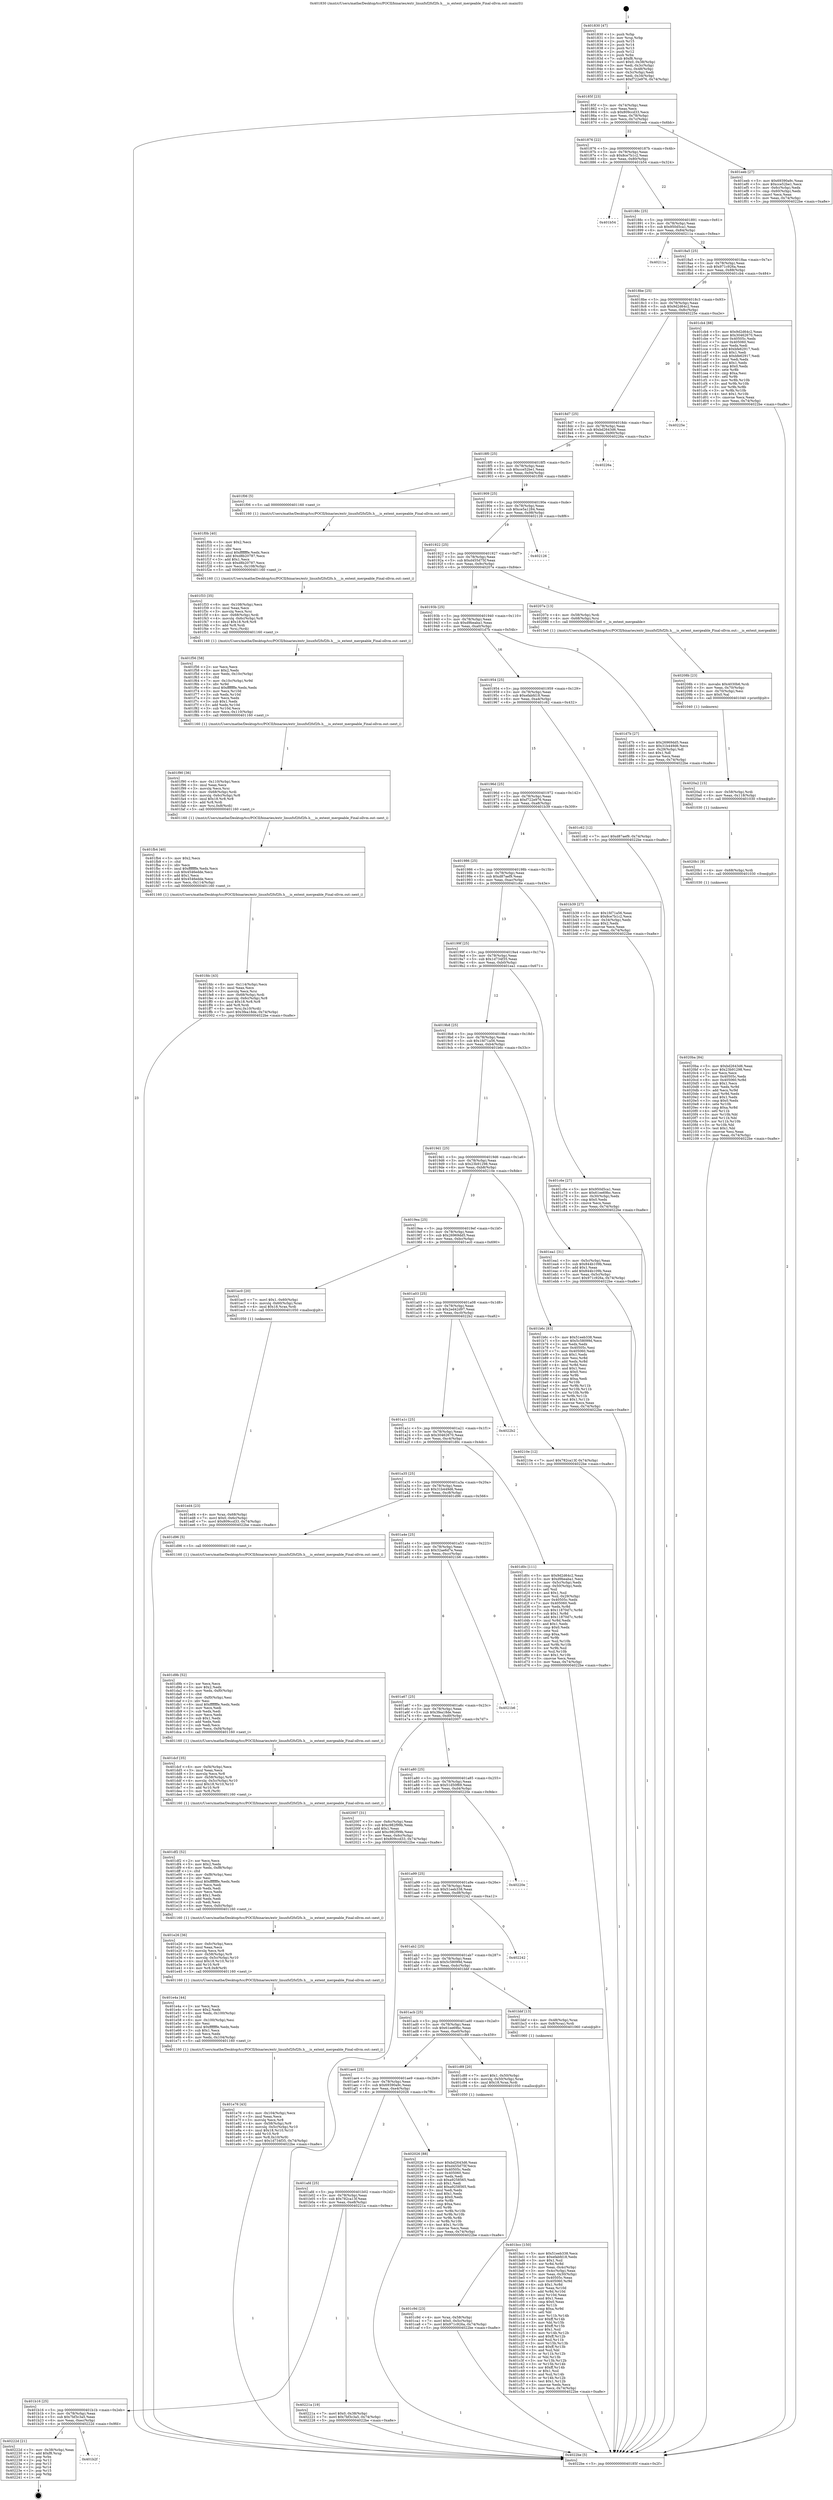 digraph "0x401830" {
  label = "0x401830 (/mnt/c/Users/mathe/Desktop/tcc/POCII/binaries/extr_linuxfsf2fsf2fs.h___is_extent_mergeable_Final-ollvm.out::main(0))"
  labelloc = "t"
  node[shape=record]

  Entry [label="",width=0.3,height=0.3,shape=circle,fillcolor=black,style=filled]
  "0x40185f" [label="{
     0x40185f [23]\l
     | [instrs]\l
     &nbsp;&nbsp;0x40185f \<+3\>: mov -0x74(%rbp),%eax\l
     &nbsp;&nbsp;0x401862 \<+2\>: mov %eax,%ecx\l
     &nbsp;&nbsp;0x401864 \<+6\>: sub $0x809ccd33,%ecx\l
     &nbsp;&nbsp;0x40186a \<+3\>: mov %eax,-0x78(%rbp)\l
     &nbsp;&nbsp;0x40186d \<+3\>: mov %ecx,-0x7c(%rbp)\l
     &nbsp;&nbsp;0x401870 \<+6\>: je 0000000000401eeb \<main+0x6bb\>\l
  }"]
  "0x401eeb" [label="{
     0x401eeb [27]\l
     | [instrs]\l
     &nbsp;&nbsp;0x401eeb \<+5\>: mov $0x69390a9c,%eax\l
     &nbsp;&nbsp;0x401ef0 \<+5\>: mov $0xcce52be1,%ecx\l
     &nbsp;&nbsp;0x401ef5 \<+3\>: mov -0x6c(%rbp),%edx\l
     &nbsp;&nbsp;0x401ef8 \<+3\>: cmp -0x60(%rbp),%edx\l
     &nbsp;&nbsp;0x401efb \<+3\>: cmovl %ecx,%eax\l
     &nbsp;&nbsp;0x401efe \<+3\>: mov %eax,-0x74(%rbp)\l
     &nbsp;&nbsp;0x401f01 \<+5\>: jmp 00000000004022be \<main+0xa8e\>\l
  }"]
  "0x401876" [label="{
     0x401876 [22]\l
     | [instrs]\l
     &nbsp;&nbsp;0x401876 \<+5\>: jmp 000000000040187b \<main+0x4b\>\l
     &nbsp;&nbsp;0x40187b \<+3\>: mov -0x78(%rbp),%eax\l
     &nbsp;&nbsp;0x40187e \<+5\>: sub $0x8ce7b1c2,%eax\l
     &nbsp;&nbsp;0x401883 \<+3\>: mov %eax,-0x80(%rbp)\l
     &nbsp;&nbsp;0x401886 \<+6\>: je 0000000000401b54 \<main+0x324\>\l
  }"]
  Exit [label="",width=0.3,height=0.3,shape=circle,fillcolor=black,style=filled,peripheries=2]
  "0x401b54" [label="{
     0x401b54\l
  }", style=dashed]
  "0x40188c" [label="{
     0x40188c [25]\l
     | [instrs]\l
     &nbsp;&nbsp;0x40188c \<+5\>: jmp 0000000000401891 \<main+0x61\>\l
     &nbsp;&nbsp;0x401891 \<+3\>: mov -0x78(%rbp),%eax\l
     &nbsp;&nbsp;0x401894 \<+5\>: sub $0x950d5ca1,%eax\l
     &nbsp;&nbsp;0x401899 \<+6\>: mov %eax,-0x84(%rbp)\l
     &nbsp;&nbsp;0x40189f \<+6\>: je 000000000040211a \<main+0x8ea\>\l
  }"]
  "0x401b2f" [label="{
     0x401b2f\l
  }", style=dashed]
  "0x40211a" [label="{
     0x40211a\l
  }", style=dashed]
  "0x4018a5" [label="{
     0x4018a5 [25]\l
     | [instrs]\l
     &nbsp;&nbsp;0x4018a5 \<+5\>: jmp 00000000004018aa \<main+0x7a\>\l
     &nbsp;&nbsp;0x4018aa \<+3\>: mov -0x78(%rbp),%eax\l
     &nbsp;&nbsp;0x4018ad \<+5\>: sub $0x971c926a,%eax\l
     &nbsp;&nbsp;0x4018b2 \<+6\>: mov %eax,-0x88(%rbp)\l
     &nbsp;&nbsp;0x4018b8 \<+6\>: je 0000000000401cb4 \<main+0x484\>\l
  }"]
  "0x40222d" [label="{
     0x40222d [21]\l
     | [instrs]\l
     &nbsp;&nbsp;0x40222d \<+3\>: mov -0x38(%rbp),%eax\l
     &nbsp;&nbsp;0x402230 \<+7\>: add $0xf8,%rsp\l
     &nbsp;&nbsp;0x402237 \<+1\>: pop %rbx\l
     &nbsp;&nbsp;0x402238 \<+2\>: pop %r12\l
     &nbsp;&nbsp;0x40223a \<+2\>: pop %r13\l
     &nbsp;&nbsp;0x40223c \<+2\>: pop %r14\l
     &nbsp;&nbsp;0x40223e \<+2\>: pop %r15\l
     &nbsp;&nbsp;0x402240 \<+1\>: pop %rbp\l
     &nbsp;&nbsp;0x402241 \<+1\>: ret\l
  }"]
  "0x401cb4" [label="{
     0x401cb4 [88]\l
     | [instrs]\l
     &nbsp;&nbsp;0x401cb4 \<+5\>: mov $0x9d2d64c2,%eax\l
     &nbsp;&nbsp;0x401cb9 \<+5\>: mov $0x30462670,%ecx\l
     &nbsp;&nbsp;0x401cbe \<+7\>: mov 0x40505c,%edx\l
     &nbsp;&nbsp;0x401cc5 \<+7\>: mov 0x405060,%esi\l
     &nbsp;&nbsp;0x401ccc \<+2\>: mov %edx,%edi\l
     &nbsp;&nbsp;0x401cce \<+6\>: add $0xbfe62917,%edi\l
     &nbsp;&nbsp;0x401cd4 \<+3\>: sub $0x1,%edi\l
     &nbsp;&nbsp;0x401cd7 \<+6\>: sub $0xbfe62917,%edi\l
     &nbsp;&nbsp;0x401cdd \<+3\>: imul %edi,%edx\l
     &nbsp;&nbsp;0x401ce0 \<+3\>: and $0x1,%edx\l
     &nbsp;&nbsp;0x401ce3 \<+3\>: cmp $0x0,%edx\l
     &nbsp;&nbsp;0x401ce6 \<+4\>: sete %r8b\l
     &nbsp;&nbsp;0x401cea \<+3\>: cmp $0xa,%esi\l
     &nbsp;&nbsp;0x401ced \<+4\>: setl %r9b\l
     &nbsp;&nbsp;0x401cf1 \<+3\>: mov %r8b,%r10b\l
     &nbsp;&nbsp;0x401cf4 \<+3\>: and %r9b,%r10b\l
     &nbsp;&nbsp;0x401cf7 \<+3\>: xor %r9b,%r8b\l
     &nbsp;&nbsp;0x401cfa \<+3\>: or %r8b,%r10b\l
     &nbsp;&nbsp;0x401cfd \<+4\>: test $0x1,%r10b\l
     &nbsp;&nbsp;0x401d01 \<+3\>: cmovne %ecx,%eax\l
     &nbsp;&nbsp;0x401d04 \<+3\>: mov %eax,-0x74(%rbp)\l
     &nbsp;&nbsp;0x401d07 \<+5\>: jmp 00000000004022be \<main+0xa8e\>\l
  }"]
  "0x4018be" [label="{
     0x4018be [25]\l
     | [instrs]\l
     &nbsp;&nbsp;0x4018be \<+5\>: jmp 00000000004018c3 \<main+0x93\>\l
     &nbsp;&nbsp;0x4018c3 \<+3\>: mov -0x78(%rbp),%eax\l
     &nbsp;&nbsp;0x4018c6 \<+5\>: sub $0x9d2d64c2,%eax\l
     &nbsp;&nbsp;0x4018cb \<+6\>: mov %eax,-0x8c(%rbp)\l
     &nbsp;&nbsp;0x4018d1 \<+6\>: je 000000000040225e \<main+0xa2e\>\l
  }"]
  "0x401b16" [label="{
     0x401b16 [25]\l
     | [instrs]\l
     &nbsp;&nbsp;0x401b16 \<+5\>: jmp 0000000000401b1b \<main+0x2eb\>\l
     &nbsp;&nbsp;0x401b1b \<+3\>: mov -0x78(%rbp),%eax\l
     &nbsp;&nbsp;0x401b1e \<+5\>: sub $0x7bf3c3a5,%eax\l
     &nbsp;&nbsp;0x401b23 \<+6\>: mov %eax,-0xec(%rbp)\l
     &nbsp;&nbsp;0x401b29 \<+6\>: je 000000000040222d \<main+0x9fd\>\l
  }"]
  "0x40225e" [label="{
     0x40225e\l
  }", style=dashed]
  "0x4018d7" [label="{
     0x4018d7 [25]\l
     | [instrs]\l
     &nbsp;&nbsp;0x4018d7 \<+5\>: jmp 00000000004018dc \<main+0xac\>\l
     &nbsp;&nbsp;0x4018dc \<+3\>: mov -0x78(%rbp),%eax\l
     &nbsp;&nbsp;0x4018df \<+5\>: sub $0xbd2643d6,%eax\l
     &nbsp;&nbsp;0x4018e4 \<+6\>: mov %eax,-0x90(%rbp)\l
     &nbsp;&nbsp;0x4018ea \<+6\>: je 000000000040226a \<main+0xa3a\>\l
  }"]
  "0x40221a" [label="{
     0x40221a [19]\l
     | [instrs]\l
     &nbsp;&nbsp;0x40221a \<+7\>: movl $0x0,-0x38(%rbp)\l
     &nbsp;&nbsp;0x402221 \<+7\>: movl $0x7bf3c3a5,-0x74(%rbp)\l
     &nbsp;&nbsp;0x402228 \<+5\>: jmp 00000000004022be \<main+0xa8e\>\l
  }"]
  "0x40226a" [label="{
     0x40226a\l
  }", style=dashed]
  "0x4018f0" [label="{
     0x4018f0 [25]\l
     | [instrs]\l
     &nbsp;&nbsp;0x4018f0 \<+5\>: jmp 00000000004018f5 \<main+0xc5\>\l
     &nbsp;&nbsp;0x4018f5 \<+3\>: mov -0x78(%rbp),%eax\l
     &nbsp;&nbsp;0x4018f8 \<+5\>: sub $0xcce52be1,%eax\l
     &nbsp;&nbsp;0x4018fd \<+6\>: mov %eax,-0x94(%rbp)\l
     &nbsp;&nbsp;0x401903 \<+6\>: je 0000000000401f06 \<main+0x6d6\>\l
  }"]
  "0x4020ba" [label="{
     0x4020ba [84]\l
     | [instrs]\l
     &nbsp;&nbsp;0x4020ba \<+5\>: mov $0xbd2643d6,%eax\l
     &nbsp;&nbsp;0x4020bf \<+5\>: mov $0x23b91298,%esi\l
     &nbsp;&nbsp;0x4020c4 \<+2\>: xor %ecx,%ecx\l
     &nbsp;&nbsp;0x4020c6 \<+7\>: mov 0x40505c,%edx\l
     &nbsp;&nbsp;0x4020cd \<+8\>: mov 0x405060,%r8d\l
     &nbsp;&nbsp;0x4020d5 \<+3\>: sub $0x1,%ecx\l
     &nbsp;&nbsp;0x4020d8 \<+3\>: mov %edx,%r9d\l
     &nbsp;&nbsp;0x4020db \<+3\>: add %ecx,%r9d\l
     &nbsp;&nbsp;0x4020de \<+4\>: imul %r9d,%edx\l
     &nbsp;&nbsp;0x4020e2 \<+3\>: and $0x1,%edx\l
     &nbsp;&nbsp;0x4020e5 \<+3\>: cmp $0x0,%edx\l
     &nbsp;&nbsp;0x4020e8 \<+4\>: sete %r10b\l
     &nbsp;&nbsp;0x4020ec \<+4\>: cmp $0xa,%r8d\l
     &nbsp;&nbsp;0x4020f0 \<+4\>: setl %r11b\l
     &nbsp;&nbsp;0x4020f4 \<+3\>: mov %r10b,%bl\l
     &nbsp;&nbsp;0x4020f7 \<+3\>: and %r11b,%bl\l
     &nbsp;&nbsp;0x4020fa \<+3\>: xor %r11b,%r10b\l
     &nbsp;&nbsp;0x4020fd \<+3\>: or %r10b,%bl\l
     &nbsp;&nbsp;0x402100 \<+3\>: test $0x1,%bl\l
     &nbsp;&nbsp;0x402103 \<+3\>: cmovne %esi,%eax\l
     &nbsp;&nbsp;0x402106 \<+3\>: mov %eax,-0x74(%rbp)\l
     &nbsp;&nbsp;0x402109 \<+5\>: jmp 00000000004022be \<main+0xa8e\>\l
  }"]
  "0x401f06" [label="{
     0x401f06 [5]\l
     | [instrs]\l
     &nbsp;&nbsp;0x401f06 \<+5\>: call 0000000000401160 \<next_i\>\l
     | [calls]\l
     &nbsp;&nbsp;0x401160 \{1\} (/mnt/c/Users/mathe/Desktop/tcc/POCII/binaries/extr_linuxfsf2fsf2fs.h___is_extent_mergeable_Final-ollvm.out::next_i)\l
  }"]
  "0x401909" [label="{
     0x401909 [25]\l
     | [instrs]\l
     &nbsp;&nbsp;0x401909 \<+5\>: jmp 000000000040190e \<main+0xde\>\l
     &nbsp;&nbsp;0x40190e \<+3\>: mov -0x78(%rbp),%eax\l
     &nbsp;&nbsp;0x401911 \<+5\>: sub $0xce5a1284,%eax\l
     &nbsp;&nbsp;0x401916 \<+6\>: mov %eax,-0x98(%rbp)\l
     &nbsp;&nbsp;0x40191c \<+6\>: je 0000000000402126 \<main+0x8f6\>\l
  }"]
  "0x4020b1" [label="{
     0x4020b1 [9]\l
     | [instrs]\l
     &nbsp;&nbsp;0x4020b1 \<+4\>: mov -0x68(%rbp),%rdi\l
     &nbsp;&nbsp;0x4020b5 \<+5\>: call 0000000000401030 \<free@plt\>\l
     | [calls]\l
     &nbsp;&nbsp;0x401030 \{1\} (unknown)\l
  }"]
  "0x402126" [label="{
     0x402126\l
  }", style=dashed]
  "0x401922" [label="{
     0x401922 [25]\l
     | [instrs]\l
     &nbsp;&nbsp;0x401922 \<+5\>: jmp 0000000000401927 \<main+0xf7\>\l
     &nbsp;&nbsp;0x401927 \<+3\>: mov -0x78(%rbp),%eax\l
     &nbsp;&nbsp;0x40192a \<+5\>: sub $0xd455d75f,%eax\l
     &nbsp;&nbsp;0x40192f \<+6\>: mov %eax,-0x9c(%rbp)\l
     &nbsp;&nbsp;0x401935 \<+6\>: je 000000000040207e \<main+0x84e\>\l
  }"]
  "0x4020a2" [label="{
     0x4020a2 [15]\l
     | [instrs]\l
     &nbsp;&nbsp;0x4020a2 \<+4\>: mov -0x58(%rbp),%rdi\l
     &nbsp;&nbsp;0x4020a6 \<+6\>: mov %eax,-0x118(%rbp)\l
     &nbsp;&nbsp;0x4020ac \<+5\>: call 0000000000401030 \<free@plt\>\l
     | [calls]\l
     &nbsp;&nbsp;0x401030 \{1\} (unknown)\l
  }"]
  "0x40207e" [label="{
     0x40207e [13]\l
     | [instrs]\l
     &nbsp;&nbsp;0x40207e \<+4\>: mov -0x58(%rbp),%rdi\l
     &nbsp;&nbsp;0x402082 \<+4\>: mov -0x68(%rbp),%rsi\l
     &nbsp;&nbsp;0x402086 \<+5\>: call 00000000004015e0 \<__is_extent_mergeable\>\l
     | [calls]\l
     &nbsp;&nbsp;0x4015e0 \{1\} (/mnt/c/Users/mathe/Desktop/tcc/POCII/binaries/extr_linuxfsf2fsf2fs.h___is_extent_mergeable_Final-ollvm.out::__is_extent_mergeable)\l
  }"]
  "0x40193b" [label="{
     0x40193b [25]\l
     | [instrs]\l
     &nbsp;&nbsp;0x40193b \<+5\>: jmp 0000000000401940 \<main+0x110\>\l
     &nbsp;&nbsp;0x401940 \<+3\>: mov -0x78(%rbp),%eax\l
     &nbsp;&nbsp;0x401943 \<+5\>: sub $0xd9beaba1,%eax\l
     &nbsp;&nbsp;0x401948 \<+6\>: mov %eax,-0xa0(%rbp)\l
     &nbsp;&nbsp;0x40194e \<+6\>: je 0000000000401d7b \<main+0x54b\>\l
  }"]
  "0x40208b" [label="{
     0x40208b [23]\l
     | [instrs]\l
     &nbsp;&nbsp;0x40208b \<+10\>: movabs $0x4030b6,%rdi\l
     &nbsp;&nbsp;0x402095 \<+3\>: mov %eax,-0x70(%rbp)\l
     &nbsp;&nbsp;0x402098 \<+3\>: mov -0x70(%rbp),%esi\l
     &nbsp;&nbsp;0x40209b \<+2\>: mov $0x0,%al\l
     &nbsp;&nbsp;0x40209d \<+5\>: call 0000000000401040 \<printf@plt\>\l
     | [calls]\l
     &nbsp;&nbsp;0x401040 \{1\} (unknown)\l
  }"]
  "0x401d7b" [label="{
     0x401d7b [27]\l
     | [instrs]\l
     &nbsp;&nbsp;0x401d7b \<+5\>: mov $0x26969dd5,%eax\l
     &nbsp;&nbsp;0x401d80 \<+5\>: mov $0x31b449d6,%ecx\l
     &nbsp;&nbsp;0x401d85 \<+3\>: mov -0x29(%rbp),%dl\l
     &nbsp;&nbsp;0x401d88 \<+3\>: test $0x1,%dl\l
     &nbsp;&nbsp;0x401d8b \<+3\>: cmovne %ecx,%eax\l
     &nbsp;&nbsp;0x401d8e \<+3\>: mov %eax,-0x74(%rbp)\l
     &nbsp;&nbsp;0x401d91 \<+5\>: jmp 00000000004022be \<main+0xa8e\>\l
  }"]
  "0x401954" [label="{
     0x401954 [25]\l
     | [instrs]\l
     &nbsp;&nbsp;0x401954 \<+5\>: jmp 0000000000401959 \<main+0x129\>\l
     &nbsp;&nbsp;0x401959 \<+3\>: mov -0x78(%rbp),%eax\l
     &nbsp;&nbsp;0x40195c \<+5\>: sub $0xefabfd18,%eax\l
     &nbsp;&nbsp;0x401961 \<+6\>: mov %eax,-0xa4(%rbp)\l
     &nbsp;&nbsp;0x401967 \<+6\>: je 0000000000401c62 \<main+0x432\>\l
  }"]
  "0x401afd" [label="{
     0x401afd [25]\l
     | [instrs]\l
     &nbsp;&nbsp;0x401afd \<+5\>: jmp 0000000000401b02 \<main+0x2d2\>\l
     &nbsp;&nbsp;0x401b02 \<+3\>: mov -0x78(%rbp),%eax\l
     &nbsp;&nbsp;0x401b05 \<+5\>: sub $0x782ca13f,%eax\l
     &nbsp;&nbsp;0x401b0a \<+6\>: mov %eax,-0xe8(%rbp)\l
     &nbsp;&nbsp;0x401b10 \<+6\>: je 000000000040221a \<main+0x9ea\>\l
  }"]
  "0x401c62" [label="{
     0x401c62 [12]\l
     | [instrs]\l
     &nbsp;&nbsp;0x401c62 \<+7\>: movl $0xd87aef9,-0x74(%rbp)\l
     &nbsp;&nbsp;0x401c69 \<+5\>: jmp 00000000004022be \<main+0xa8e\>\l
  }"]
  "0x40196d" [label="{
     0x40196d [25]\l
     | [instrs]\l
     &nbsp;&nbsp;0x40196d \<+5\>: jmp 0000000000401972 \<main+0x142\>\l
     &nbsp;&nbsp;0x401972 \<+3\>: mov -0x78(%rbp),%eax\l
     &nbsp;&nbsp;0x401975 \<+5\>: sub $0xf722e976,%eax\l
     &nbsp;&nbsp;0x40197a \<+6\>: mov %eax,-0xa8(%rbp)\l
     &nbsp;&nbsp;0x401980 \<+6\>: je 0000000000401b39 \<main+0x309\>\l
  }"]
  "0x402026" [label="{
     0x402026 [88]\l
     | [instrs]\l
     &nbsp;&nbsp;0x402026 \<+5\>: mov $0xbd2643d6,%eax\l
     &nbsp;&nbsp;0x40202b \<+5\>: mov $0xd455d75f,%ecx\l
     &nbsp;&nbsp;0x402030 \<+7\>: mov 0x40505c,%edx\l
     &nbsp;&nbsp;0x402037 \<+7\>: mov 0x405060,%esi\l
     &nbsp;&nbsp;0x40203e \<+2\>: mov %edx,%edi\l
     &nbsp;&nbsp;0x402040 \<+6\>: sub $0xa9258565,%edi\l
     &nbsp;&nbsp;0x402046 \<+3\>: sub $0x1,%edi\l
     &nbsp;&nbsp;0x402049 \<+6\>: add $0xa9258565,%edi\l
     &nbsp;&nbsp;0x40204f \<+3\>: imul %edi,%edx\l
     &nbsp;&nbsp;0x402052 \<+3\>: and $0x1,%edx\l
     &nbsp;&nbsp;0x402055 \<+3\>: cmp $0x0,%edx\l
     &nbsp;&nbsp;0x402058 \<+4\>: sete %r8b\l
     &nbsp;&nbsp;0x40205c \<+3\>: cmp $0xa,%esi\l
     &nbsp;&nbsp;0x40205f \<+4\>: setl %r9b\l
     &nbsp;&nbsp;0x402063 \<+3\>: mov %r8b,%r10b\l
     &nbsp;&nbsp;0x402066 \<+3\>: and %r9b,%r10b\l
     &nbsp;&nbsp;0x402069 \<+3\>: xor %r9b,%r8b\l
     &nbsp;&nbsp;0x40206c \<+3\>: or %r8b,%r10b\l
     &nbsp;&nbsp;0x40206f \<+4\>: test $0x1,%r10b\l
     &nbsp;&nbsp;0x402073 \<+3\>: cmovne %ecx,%eax\l
     &nbsp;&nbsp;0x402076 \<+3\>: mov %eax,-0x74(%rbp)\l
     &nbsp;&nbsp;0x402079 \<+5\>: jmp 00000000004022be \<main+0xa8e\>\l
  }"]
  "0x401b39" [label="{
     0x401b39 [27]\l
     | [instrs]\l
     &nbsp;&nbsp;0x401b39 \<+5\>: mov $0x1fd71a56,%eax\l
     &nbsp;&nbsp;0x401b3e \<+5\>: mov $0x8ce7b1c2,%ecx\l
     &nbsp;&nbsp;0x401b43 \<+3\>: mov -0x34(%rbp),%edx\l
     &nbsp;&nbsp;0x401b46 \<+3\>: cmp $0x2,%edx\l
     &nbsp;&nbsp;0x401b49 \<+3\>: cmovne %ecx,%eax\l
     &nbsp;&nbsp;0x401b4c \<+3\>: mov %eax,-0x74(%rbp)\l
     &nbsp;&nbsp;0x401b4f \<+5\>: jmp 00000000004022be \<main+0xa8e\>\l
  }"]
  "0x401986" [label="{
     0x401986 [25]\l
     | [instrs]\l
     &nbsp;&nbsp;0x401986 \<+5\>: jmp 000000000040198b \<main+0x15b\>\l
     &nbsp;&nbsp;0x40198b \<+3\>: mov -0x78(%rbp),%eax\l
     &nbsp;&nbsp;0x40198e \<+5\>: sub $0xd87aef9,%eax\l
     &nbsp;&nbsp;0x401993 \<+6\>: mov %eax,-0xac(%rbp)\l
     &nbsp;&nbsp;0x401999 \<+6\>: je 0000000000401c6e \<main+0x43e\>\l
  }"]
  "0x4022be" [label="{
     0x4022be [5]\l
     | [instrs]\l
     &nbsp;&nbsp;0x4022be \<+5\>: jmp 000000000040185f \<main+0x2f\>\l
  }"]
  "0x401830" [label="{
     0x401830 [47]\l
     | [instrs]\l
     &nbsp;&nbsp;0x401830 \<+1\>: push %rbp\l
     &nbsp;&nbsp;0x401831 \<+3\>: mov %rsp,%rbp\l
     &nbsp;&nbsp;0x401834 \<+2\>: push %r15\l
     &nbsp;&nbsp;0x401836 \<+2\>: push %r14\l
     &nbsp;&nbsp;0x401838 \<+2\>: push %r13\l
     &nbsp;&nbsp;0x40183a \<+2\>: push %r12\l
     &nbsp;&nbsp;0x40183c \<+1\>: push %rbx\l
     &nbsp;&nbsp;0x40183d \<+7\>: sub $0xf8,%rsp\l
     &nbsp;&nbsp;0x401844 \<+7\>: movl $0x0,-0x38(%rbp)\l
     &nbsp;&nbsp;0x40184b \<+3\>: mov %edi,-0x3c(%rbp)\l
     &nbsp;&nbsp;0x40184e \<+4\>: mov %rsi,-0x48(%rbp)\l
     &nbsp;&nbsp;0x401852 \<+3\>: mov -0x3c(%rbp),%edi\l
     &nbsp;&nbsp;0x401855 \<+3\>: mov %edi,-0x34(%rbp)\l
     &nbsp;&nbsp;0x401858 \<+7\>: movl $0xf722e976,-0x74(%rbp)\l
  }"]
  "0x401fdc" [label="{
     0x401fdc [43]\l
     | [instrs]\l
     &nbsp;&nbsp;0x401fdc \<+6\>: mov -0x114(%rbp),%ecx\l
     &nbsp;&nbsp;0x401fe2 \<+3\>: imul %eax,%ecx\l
     &nbsp;&nbsp;0x401fe5 \<+3\>: movslq %ecx,%rsi\l
     &nbsp;&nbsp;0x401fe8 \<+4\>: mov -0x68(%rbp),%rdi\l
     &nbsp;&nbsp;0x401fec \<+4\>: movslq -0x6c(%rbp),%r8\l
     &nbsp;&nbsp;0x401ff0 \<+4\>: imul $0x18,%r8,%r8\l
     &nbsp;&nbsp;0x401ff4 \<+3\>: add %r8,%rdi\l
     &nbsp;&nbsp;0x401ff7 \<+4\>: mov %rsi,0x10(%rdi)\l
     &nbsp;&nbsp;0x401ffb \<+7\>: movl $0x3fea18de,-0x74(%rbp)\l
     &nbsp;&nbsp;0x402002 \<+5\>: jmp 00000000004022be \<main+0xa8e\>\l
  }"]
  "0x401c6e" [label="{
     0x401c6e [27]\l
     | [instrs]\l
     &nbsp;&nbsp;0x401c6e \<+5\>: mov $0x950d5ca1,%eax\l
     &nbsp;&nbsp;0x401c73 \<+5\>: mov $0x61ee69bc,%ecx\l
     &nbsp;&nbsp;0x401c78 \<+3\>: mov -0x30(%rbp),%edx\l
     &nbsp;&nbsp;0x401c7b \<+3\>: cmp $0x0,%edx\l
     &nbsp;&nbsp;0x401c7e \<+3\>: cmove %ecx,%eax\l
     &nbsp;&nbsp;0x401c81 \<+3\>: mov %eax,-0x74(%rbp)\l
     &nbsp;&nbsp;0x401c84 \<+5\>: jmp 00000000004022be \<main+0xa8e\>\l
  }"]
  "0x40199f" [label="{
     0x40199f [25]\l
     | [instrs]\l
     &nbsp;&nbsp;0x40199f \<+5\>: jmp 00000000004019a4 \<main+0x174\>\l
     &nbsp;&nbsp;0x4019a4 \<+3\>: mov -0x78(%rbp),%eax\l
     &nbsp;&nbsp;0x4019a7 \<+5\>: sub $0x1d734f35,%eax\l
     &nbsp;&nbsp;0x4019ac \<+6\>: mov %eax,-0xb0(%rbp)\l
     &nbsp;&nbsp;0x4019b2 \<+6\>: je 0000000000401ea1 \<main+0x671\>\l
  }"]
  "0x401fb4" [label="{
     0x401fb4 [40]\l
     | [instrs]\l
     &nbsp;&nbsp;0x401fb4 \<+5\>: mov $0x2,%ecx\l
     &nbsp;&nbsp;0x401fb9 \<+1\>: cltd\l
     &nbsp;&nbsp;0x401fba \<+2\>: idiv %ecx\l
     &nbsp;&nbsp;0x401fbc \<+6\>: imul $0xfffffffe,%edx,%ecx\l
     &nbsp;&nbsp;0x401fc2 \<+6\>: sub $0x4546edde,%ecx\l
     &nbsp;&nbsp;0x401fc8 \<+3\>: add $0x1,%ecx\l
     &nbsp;&nbsp;0x401fcb \<+6\>: add $0x4546edde,%ecx\l
     &nbsp;&nbsp;0x401fd1 \<+6\>: mov %ecx,-0x114(%rbp)\l
     &nbsp;&nbsp;0x401fd7 \<+5\>: call 0000000000401160 \<next_i\>\l
     | [calls]\l
     &nbsp;&nbsp;0x401160 \{1\} (/mnt/c/Users/mathe/Desktop/tcc/POCII/binaries/extr_linuxfsf2fsf2fs.h___is_extent_mergeable_Final-ollvm.out::next_i)\l
  }"]
  "0x401ea1" [label="{
     0x401ea1 [31]\l
     | [instrs]\l
     &nbsp;&nbsp;0x401ea1 \<+3\>: mov -0x5c(%rbp),%eax\l
     &nbsp;&nbsp;0x401ea4 \<+5\>: sub $0x844b109b,%eax\l
     &nbsp;&nbsp;0x401ea9 \<+3\>: add $0x1,%eax\l
     &nbsp;&nbsp;0x401eac \<+5\>: add $0x844b109b,%eax\l
     &nbsp;&nbsp;0x401eb1 \<+3\>: mov %eax,-0x5c(%rbp)\l
     &nbsp;&nbsp;0x401eb4 \<+7\>: movl $0x971c926a,-0x74(%rbp)\l
     &nbsp;&nbsp;0x401ebb \<+5\>: jmp 00000000004022be \<main+0xa8e\>\l
  }"]
  "0x4019b8" [label="{
     0x4019b8 [25]\l
     | [instrs]\l
     &nbsp;&nbsp;0x4019b8 \<+5\>: jmp 00000000004019bd \<main+0x18d\>\l
     &nbsp;&nbsp;0x4019bd \<+3\>: mov -0x78(%rbp),%eax\l
     &nbsp;&nbsp;0x4019c0 \<+5\>: sub $0x1fd71a56,%eax\l
     &nbsp;&nbsp;0x4019c5 \<+6\>: mov %eax,-0xb4(%rbp)\l
     &nbsp;&nbsp;0x4019cb \<+6\>: je 0000000000401b6c \<main+0x33c\>\l
  }"]
  "0x401f90" [label="{
     0x401f90 [36]\l
     | [instrs]\l
     &nbsp;&nbsp;0x401f90 \<+6\>: mov -0x110(%rbp),%ecx\l
     &nbsp;&nbsp;0x401f96 \<+3\>: imul %eax,%ecx\l
     &nbsp;&nbsp;0x401f99 \<+3\>: movslq %ecx,%rsi\l
     &nbsp;&nbsp;0x401f9c \<+4\>: mov -0x68(%rbp),%rdi\l
     &nbsp;&nbsp;0x401fa0 \<+4\>: movslq -0x6c(%rbp),%r8\l
     &nbsp;&nbsp;0x401fa4 \<+4\>: imul $0x18,%r8,%r8\l
     &nbsp;&nbsp;0x401fa8 \<+3\>: add %r8,%rdi\l
     &nbsp;&nbsp;0x401fab \<+4\>: mov %rsi,0x8(%rdi)\l
     &nbsp;&nbsp;0x401faf \<+5\>: call 0000000000401160 \<next_i\>\l
     | [calls]\l
     &nbsp;&nbsp;0x401160 \{1\} (/mnt/c/Users/mathe/Desktop/tcc/POCII/binaries/extr_linuxfsf2fsf2fs.h___is_extent_mergeable_Final-ollvm.out::next_i)\l
  }"]
  "0x401b6c" [label="{
     0x401b6c [83]\l
     | [instrs]\l
     &nbsp;&nbsp;0x401b6c \<+5\>: mov $0x51eeb338,%eax\l
     &nbsp;&nbsp;0x401b71 \<+5\>: mov $0x5c58099d,%ecx\l
     &nbsp;&nbsp;0x401b76 \<+2\>: xor %edx,%edx\l
     &nbsp;&nbsp;0x401b78 \<+7\>: mov 0x40505c,%esi\l
     &nbsp;&nbsp;0x401b7f \<+7\>: mov 0x405060,%edi\l
     &nbsp;&nbsp;0x401b86 \<+3\>: sub $0x1,%edx\l
     &nbsp;&nbsp;0x401b89 \<+3\>: mov %esi,%r8d\l
     &nbsp;&nbsp;0x401b8c \<+3\>: add %edx,%r8d\l
     &nbsp;&nbsp;0x401b8f \<+4\>: imul %r8d,%esi\l
     &nbsp;&nbsp;0x401b93 \<+3\>: and $0x1,%esi\l
     &nbsp;&nbsp;0x401b96 \<+3\>: cmp $0x0,%esi\l
     &nbsp;&nbsp;0x401b99 \<+4\>: sete %r9b\l
     &nbsp;&nbsp;0x401b9d \<+3\>: cmp $0xa,%edi\l
     &nbsp;&nbsp;0x401ba0 \<+4\>: setl %r10b\l
     &nbsp;&nbsp;0x401ba4 \<+3\>: mov %r9b,%r11b\l
     &nbsp;&nbsp;0x401ba7 \<+3\>: and %r10b,%r11b\l
     &nbsp;&nbsp;0x401baa \<+3\>: xor %r10b,%r9b\l
     &nbsp;&nbsp;0x401bad \<+3\>: or %r9b,%r11b\l
     &nbsp;&nbsp;0x401bb0 \<+4\>: test $0x1,%r11b\l
     &nbsp;&nbsp;0x401bb4 \<+3\>: cmovne %ecx,%eax\l
     &nbsp;&nbsp;0x401bb7 \<+3\>: mov %eax,-0x74(%rbp)\l
     &nbsp;&nbsp;0x401bba \<+5\>: jmp 00000000004022be \<main+0xa8e\>\l
  }"]
  "0x4019d1" [label="{
     0x4019d1 [25]\l
     | [instrs]\l
     &nbsp;&nbsp;0x4019d1 \<+5\>: jmp 00000000004019d6 \<main+0x1a6\>\l
     &nbsp;&nbsp;0x4019d6 \<+3\>: mov -0x78(%rbp),%eax\l
     &nbsp;&nbsp;0x4019d9 \<+5\>: sub $0x23b91298,%eax\l
     &nbsp;&nbsp;0x4019de \<+6\>: mov %eax,-0xb8(%rbp)\l
     &nbsp;&nbsp;0x4019e4 \<+6\>: je 000000000040210e \<main+0x8de\>\l
  }"]
  "0x401f56" [label="{
     0x401f56 [58]\l
     | [instrs]\l
     &nbsp;&nbsp;0x401f56 \<+2\>: xor %ecx,%ecx\l
     &nbsp;&nbsp;0x401f58 \<+5\>: mov $0x2,%edx\l
     &nbsp;&nbsp;0x401f5d \<+6\>: mov %edx,-0x10c(%rbp)\l
     &nbsp;&nbsp;0x401f63 \<+1\>: cltd\l
     &nbsp;&nbsp;0x401f64 \<+7\>: mov -0x10c(%rbp),%r9d\l
     &nbsp;&nbsp;0x401f6b \<+3\>: idiv %r9d\l
     &nbsp;&nbsp;0x401f6e \<+6\>: imul $0xfffffffe,%edx,%edx\l
     &nbsp;&nbsp;0x401f74 \<+3\>: mov %ecx,%r10d\l
     &nbsp;&nbsp;0x401f77 \<+3\>: sub %edx,%r10d\l
     &nbsp;&nbsp;0x401f7a \<+2\>: mov %ecx,%edx\l
     &nbsp;&nbsp;0x401f7c \<+3\>: sub $0x1,%edx\l
     &nbsp;&nbsp;0x401f7f \<+3\>: add %edx,%r10d\l
     &nbsp;&nbsp;0x401f82 \<+3\>: sub %r10d,%ecx\l
     &nbsp;&nbsp;0x401f85 \<+6\>: mov %ecx,-0x110(%rbp)\l
     &nbsp;&nbsp;0x401f8b \<+5\>: call 0000000000401160 \<next_i\>\l
     | [calls]\l
     &nbsp;&nbsp;0x401160 \{1\} (/mnt/c/Users/mathe/Desktop/tcc/POCII/binaries/extr_linuxfsf2fsf2fs.h___is_extent_mergeable_Final-ollvm.out::next_i)\l
  }"]
  "0x40210e" [label="{
     0x40210e [12]\l
     | [instrs]\l
     &nbsp;&nbsp;0x40210e \<+7\>: movl $0x782ca13f,-0x74(%rbp)\l
     &nbsp;&nbsp;0x402115 \<+5\>: jmp 00000000004022be \<main+0xa8e\>\l
  }"]
  "0x4019ea" [label="{
     0x4019ea [25]\l
     | [instrs]\l
     &nbsp;&nbsp;0x4019ea \<+5\>: jmp 00000000004019ef \<main+0x1bf\>\l
     &nbsp;&nbsp;0x4019ef \<+3\>: mov -0x78(%rbp),%eax\l
     &nbsp;&nbsp;0x4019f2 \<+5\>: sub $0x26969dd5,%eax\l
     &nbsp;&nbsp;0x4019f7 \<+6\>: mov %eax,-0xbc(%rbp)\l
     &nbsp;&nbsp;0x4019fd \<+6\>: je 0000000000401ec0 \<main+0x690\>\l
  }"]
  "0x401f33" [label="{
     0x401f33 [35]\l
     | [instrs]\l
     &nbsp;&nbsp;0x401f33 \<+6\>: mov -0x108(%rbp),%ecx\l
     &nbsp;&nbsp;0x401f39 \<+3\>: imul %eax,%ecx\l
     &nbsp;&nbsp;0x401f3c \<+3\>: movslq %ecx,%rsi\l
     &nbsp;&nbsp;0x401f3f \<+4\>: mov -0x68(%rbp),%rdi\l
     &nbsp;&nbsp;0x401f43 \<+4\>: movslq -0x6c(%rbp),%r8\l
     &nbsp;&nbsp;0x401f47 \<+4\>: imul $0x18,%r8,%r8\l
     &nbsp;&nbsp;0x401f4b \<+3\>: add %r8,%rdi\l
     &nbsp;&nbsp;0x401f4e \<+3\>: mov %rsi,(%rdi)\l
     &nbsp;&nbsp;0x401f51 \<+5\>: call 0000000000401160 \<next_i\>\l
     | [calls]\l
     &nbsp;&nbsp;0x401160 \{1\} (/mnt/c/Users/mathe/Desktop/tcc/POCII/binaries/extr_linuxfsf2fsf2fs.h___is_extent_mergeable_Final-ollvm.out::next_i)\l
  }"]
  "0x401ec0" [label="{
     0x401ec0 [20]\l
     | [instrs]\l
     &nbsp;&nbsp;0x401ec0 \<+7\>: movl $0x1,-0x60(%rbp)\l
     &nbsp;&nbsp;0x401ec7 \<+4\>: movslq -0x60(%rbp),%rax\l
     &nbsp;&nbsp;0x401ecb \<+4\>: imul $0x18,%rax,%rdi\l
     &nbsp;&nbsp;0x401ecf \<+5\>: call 0000000000401050 \<malloc@plt\>\l
     | [calls]\l
     &nbsp;&nbsp;0x401050 \{1\} (unknown)\l
  }"]
  "0x401a03" [label="{
     0x401a03 [25]\l
     | [instrs]\l
     &nbsp;&nbsp;0x401a03 \<+5\>: jmp 0000000000401a08 \<main+0x1d8\>\l
     &nbsp;&nbsp;0x401a08 \<+3\>: mov -0x78(%rbp),%eax\l
     &nbsp;&nbsp;0x401a0b \<+5\>: sub $0x2ed42d97,%eax\l
     &nbsp;&nbsp;0x401a10 \<+6\>: mov %eax,-0xc0(%rbp)\l
     &nbsp;&nbsp;0x401a16 \<+6\>: je 00000000004022b2 \<main+0xa82\>\l
  }"]
  "0x401f0b" [label="{
     0x401f0b [40]\l
     | [instrs]\l
     &nbsp;&nbsp;0x401f0b \<+5\>: mov $0x2,%ecx\l
     &nbsp;&nbsp;0x401f10 \<+1\>: cltd\l
     &nbsp;&nbsp;0x401f11 \<+2\>: idiv %ecx\l
     &nbsp;&nbsp;0x401f13 \<+6\>: imul $0xfffffffe,%edx,%ecx\l
     &nbsp;&nbsp;0x401f19 \<+6\>: add $0xd8b20787,%ecx\l
     &nbsp;&nbsp;0x401f1f \<+3\>: add $0x1,%ecx\l
     &nbsp;&nbsp;0x401f22 \<+6\>: sub $0xd8b20787,%ecx\l
     &nbsp;&nbsp;0x401f28 \<+6\>: mov %ecx,-0x108(%rbp)\l
     &nbsp;&nbsp;0x401f2e \<+5\>: call 0000000000401160 \<next_i\>\l
     | [calls]\l
     &nbsp;&nbsp;0x401160 \{1\} (/mnt/c/Users/mathe/Desktop/tcc/POCII/binaries/extr_linuxfsf2fsf2fs.h___is_extent_mergeable_Final-ollvm.out::next_i)\l
  }"]
  "0x4022b2" [label="{
     0x4022b2\l
  }", style=dashed]
  "0x401a1c" [label="{
     0x401a1c [25]\l
     | [instrs]\l
     &nbsp;&nbsp;0x401a1c \<+5\>: jmp 0000000000401a21 \<main+0x1f1\>\l
     &nbsp;&nbsp;0x401a21 \<+3\>: mov -0x78(%rbp),%eax\l
     &nbsp;&nbsp;0x401a24 \<+5\>: sub $0x30462670,%eax\l
     &nbsp;&nbsp;0x401a29 \<+6\>: mov %eax,-0xc4(%rbp)\l
     &nbsp;&nbsp;0x401a2f \<+6\>: je 0000000000401d0c \<main+0x4dc\>\l
  }"]
  "0x401ed4" [label="{
     0x401ed4 [23]\l
     | [instrs]\l
     &nbsp;&nbsp;0x401ed4 \<+4\>: mov %rax,-0x68(%rbp)\l
     &nbsp;&nbsp;0x401ed8 \<+7\>: movl $0x0,-0x6c(%rbp)\l
     &nbsp;&nbsp;0x401edf \<+7\>: movl $0x809ccd33,-0x74(%rbp)\l
     &nbsp;&nbsp;0x401ee6 \<+5\>: jmp 00000000004022be \<main+0xa8e\>\l
  }"]
  "0x401d0c" [label="{
     0x401d0c [111]\l
     | [instrs]\l
     &nbsp;&nbsp;0x401d0c \<+5\>: mov $0x9d2d64c2,%eax\l
     &nbsp;&nbsp;0x401d11 \<+5\>: mov $0xd9beaba1,%ecx\l
     &nbsp;&nbsp;0x401d16 \<+3\>: mov -0x5c(%rbp),%edx\l
     &nbsp;&nbsp;0x401d19 \<+3\>: cmp -0x50(%rbp),%edx\l
     &nbsp;&nbsp;0x401d1c \<+4\>: setl %sil\l
     &nbsp;&nbsp;0x401d20 \<+4\>: and $0x1,%sil\l
     &nbsp;&nbsp;0x401d24 \<+4\>: mov %sil,-0x29(%rbp)\l
     &nbsp;&nbsp;0x401d28 \<+7\>: mov 0x40505c,%edx\l
     &nbsp;&nbsp;0x401d2f \<+7\>: mov 0x405060,%edi\l
     &nbsp;&nbsp;0x401d36 \<+3\>: mov %edx,%r8d\l
     &nbsp;&nbsp;0x401d39 \<+7\>: sub $0x11870d7c,%r8d\l
     &nbsp;&nbsp;0x401d40 \<+4\>: sub $0x1,%r8d\l
     &nbsp;&nbsp;0x401d44 \<+7\>: add $0x11870d7c,%r8d\l
     &nbsp;&nbsp;0x401d4b \<+4\>: imul %r8d,%edx\l
     &nbsp;&nbsp;0x401d4f \<+3\>: and $0x1,%edx\l
     &nbsp;&nbsp;0x401d52 \<+3\>: cmp $0x0,%edx\l
     &nbsp;&nbsp;0x401d55 \<+4\>: sete %sil\l
     &nbsp;&nbsp;0x401d59 \<+3\>: cmp $0xa,%edi\l
     &nbsp;&nbsp;0x401d5c \<+4\>: setl %r9b\l
     &nbsp;&nbsp;0x401d60 \<+3\>: mov %sil,%r10b\l
     &nbsp;&nbsp;0x401d63 \<+3\>: and %r9b,%r10b\l
     &nbsp;&nbsp;0x401d66 \<+3\>: xor %r9b,%sil\l
     &nbsp;&nbsp;0x401d69 \<+3\>: or %sil,%r10b\l
     &nbsp;&nbsp;0x401d6c \<+4\>: test $0x1,%r10b\l
     &nbsp;&nbsp;0x401d70 \<+3\>: cmovne %ecx,%eax\l
     &nbsp;&nbsp;0x401d73 \<+3\>: mov %eax,-0x74(%rbp)\l
     &nbsp;&nbsp;0x401d76 \<+5\>: jmp 00000000004022be \<main+0xa8e\>\l
  }"]
  "0x401a35" [label="{
     0x401a35 [25]\l
     | [instrs]\l
     &nbsp;&nbsp;0x401a35 \<+5\>: jmp 0000000000401a3a \<main+0x20a\>\l
     &nbsp;&nbsp;0x401a3a \<+3\>: mov -0x78(%rbp),%eax\l
     &nbsp;&nbsp;0x401a3d \<+5\>: sub $0x31b449d6,%eax\l
     &nbsp;&nbsp;0x401a42 \<+6\>: mov %eax,-0xc8(%rbp)\l
     &nbsp;&nbsp;0x401a48 \<+6\>: je 0000000000401d96 \<main+0x566\>\l
  }"]
  "0x401e76" [label="{
     0x401e76 [43]\l
     | [instrs]\l
     &nbsp;&nbsp;0x401e76 \<+6\>: mov -0x104(%rbp),%ecx\l
     &nbsp;&nbsp;0x401e7c \<+3\>: imul %eax,%ecx\l
     &nbsp;&nbsp;0x401e7f \<+3\>: movslq %ecx,%r8\l
     &nbsp;&nbsp;0x401e82 \<+4\>: mov -0x58(%rbp),%r9\l
     &nbsp;&nbsp;0x401e86 \<+4\>: movslq -0x5c(%rbp),%r10\l
     &nbsp;&nbsp;0x401e8a \<+4\>: imul $0x18,%r10,%r10\l
     &nbsp;&nbsp;0x401e8e \<+3\>: add %r10,%r9\l
     &nbsp;&nbsp;0x401e91 \<+4\>: mov %r8,0x10(%r9)\l
     &nbsp;&nbsp;0x401e95 \<+7\>: movl $0x1d734f35,-0x74(%rbp)\l
     &nbsp;&nbsp;0x401e9c \<+5\>: jmp 00000000004022be \<main+0xa8e\>\l
  }"]
  "0x401d96" [label="{
     0x401d96 [5]\l
     | [instrs]\l
     &nbsp;&nbsp;0x401d96 \<+5\>: call 0000000000401160 \<next_i\>\l
     | [calls]\l
     &nbsp;&nbsp;0x401160 \{1\} (/mnt/c/Users/mathe/Desktop/tcc/POCII/binaries/extr_linuxfsf2fsf2fs.h___is_extent_mergeable_Final-ollvm.out::next_i)\l
  }"]
  "0x401a4e" [label="{
     0x401a4e [25]\l
     | [instrs]\l
     &nbsp;&nbsp;0x401a4e \<+5\>: jmp 0000000000401a53 \<main+0x223\>\l
     &nbsp;&nbsp;0x401a53 \<+3\>: mov -0x78(%rbp),%eax\l
     &nbsp;&nbsp;0x401a56 \<+5\>: sub $0x32ae6d7e,%eax\l
     &nbsp;&nbsp;0x401a5b \<+6\>: mov %eax,-0xcc(%rbp)\l
     &nbsp;&nbsp;0x401a61 \<+6\>: je 00000000004021b6 \<main+0x986\>\l
  }"]
  "0x401e4a" [label="{
     0x401e4a [44]\l
     | [instrs]\l
     &nbsp;&nbsp;0x401e4a \<+2\>: xor %ecx,%ecx\l
     &nbsp;&nbsp;0x401e4c \<+5\>: mov $0x2,%edx\l
     &nbsp;&nbsp;0x401e51 \<+6\>: mov %edx,-0x100(%rbp)\l
     &nbsp;&nbsp;0x401e57 \<+1\>: cltd\l
     &nbsp;&nbsp;0x401e58 \<+6\>: mov -0x100(%rbp),%esi\l
     &nbsp;&nbsp;0x401e5e \<+2\>: idiv %esi\l
     &nbsp;&nbsp;0x401e60 \<+6\>: imul $0xfffffffe,%edx,%edx\l
     &nbsp;&nbsp;0x401e66 \<+3\>: sub $0x1,%ecx\l
     &nbsp;&nbsp;0x401e69 \<+2\>: sub %ecx,%edx\l
     &nbsp;&nbsp;0x401e6b \<+6\>: mov %edx,-0x104(%rbp)\l
     &nbsp;&nbsp;0x401e71 \<+5\>: call 0000000000401160 \<next_i\>\l
     | [calls]\l
     &nbsp;&nbsp;0x401160 \{1\} (/mnt/c/Users/mathe/Desktop/tcc/POCII/binaries/extr_linuxfsf2fsf2fs.h___is_extent_mergeable_Final-ollvm.out::next_i)\l
  }"]
  "0x4021b6" [label="{
     0x4021b6\l
  }", style=dashed]
  "0x401a67" [label="{
     0x401a67 [25]\l
     | [instrs]\l
     &nbsp;&nbsp;0x401a67 \<+5\>: jmp 0000000000401a6c \<main+0x23c\>\l
     &nbsp;&nbsp;0x401a6c \<+3\>: mov -0x78(%rbp),%eax\l
     &nbsp;&nbsp;0x401a6f \<+5\>: sub $0x3fea18de,%eax\l
     &nbsp;&nbsp;0x401a74 \<+6\>: mov %eax,-0xd0(%rbp)\l
     &nbsp;&nbsp;0x401a7a \<+6\>: je 0000000000402007 \<main+0x7d7\>\l
  }"]
  "0x401e26" [label="{
     0x401e26 [36]\l
     | [instrs]\l
     &nbsp;&nbsp;0x401e26 \<+6\>: mov -0xfc(%rbp),%ecx\l
     &nbsp;&nbsp;0x401e2c \<+3\>: imul %eax,%ecx\l
     &nbsp;&nbsp;0x401e2f \<+3\>: movslq %ecx,%r8\l
     &nbsp;&nbsp;0x401e32 \<+4\>: mov -0x58(%rbp),%r9\l
     &nbsp;&nbsp;0x401e36 \<+4\>: movslq -0x5c(%rbp),%r10\l
     &nbsp;&nbsp;0x401e3a \<+4\>: imul $0x18,%r10,%r10\l
     &nbsp;&nbsp;0x401e3e \<+3\>: add %r10,%r9\l
     &nbsp;&nbsp;0x401e41 \<+4\>: mov %r8,0x8(%r9)\l
     &nbsp;&nbsp;0x401e45 \<+5\>: call 0000000000401160 \<next_i\>\l
     | [calls]\l
     &nbsp;&nbsp;0x401160 \{1\} (/mnt/c/Users/mathe/Desktop/tcc/POCII/binaries/extr_linuxfsf2fsf2fs.h___is_extent_mergeable_Final-ollvm.out::next_i)\l
  }"]
  "0x402007" [label="{
     0x402007 [31]\l
     | [instrs]\l
     &nbsp;&nbsp;0x402007 \<+3\>: mov -0x6c(%rbp),%eax\l
     &nbsp;&nbsp;0x40200a \<+5\>: sub $0xc982f99b,%eax\l
     &nbsp;&nbsp;0x40200f \<+3\>: add $0x1,%eax\l
     &nbsp;&nbsp;0x402012 \<+5\>: add $0xc982f99b,%eax\l
     &nbsp;&nbsp;0x402017 \<+3\>: mov %eax,-0x6c(%rbp)\l
     &nbsp;&nbsp;0x40201a \<+7\>: movl $0x809ccd33,-0x74(%rbp)\l
     &nbsp;&nbsp;0x402021 \<+5\>: jmp 00000000004022be \<main+0xa8e\>\l
  }"]
  "0x401a80" [label="{
     0x401a80 [25]\l
     | [instrs]\l
     &nbsp;&nbsp;0x401a80 \<+5\>: jmp 0000000000401a85 \<main+0x255\>\l
     &nbsp;&nbsp;0x401a85 \<+3\>: mov -0x78(%rbp),%eax\l
     &nbsp;&nbsp;0x401a88 \<+5\>: sub $0x51d50f69,%eax\l
     &nbsp;&nbsp;0x401a8d \<+6\>: mov %eax,-0xd4(%rbp)\l
     &nbsp;&nbsp;0x401a93 \<+6\>: je 000000000040220e \<main+0x9de\>\l
  }"]
  "0x401df2" [label="{
     0x401df2 [52]\l
     | [instrs]\l
     &nbsp;&nbsp;0x401df2 \<+2\>: xor %ecx,%ecx\l
     &nbsp;&nbsp;0x401df4 \<+5\>: mov $0x2,%edx\l
     &nbsp;&nbsp;0x401df9 \<+6\>: mov %edx,-0xf8(%rbp)\l
     &nbsp;&nbsp;0x401dff \<+1\>: cltd\l
     &nbsp;&nbsp;0x401e00 \<+6\>: mov -0xf8(%rbp),%esi\l
     &nbsp;&nbsp;0x401e06 \<+2\>: idiv %esi\l
     &nbsp;&nbsp;0x401e08 \<+6\>: imul $0xfffffffe,%edx,%edx\l
     &nbsp;&nbsp;0x401e0e \<+2\>: mov %ecx,%edi\l
     &nbsp;&nbsp;0x401e10 \<+2\>: sub %edx,%edi\l
     &nbsp;&nbsp;0x401e12 \<+2\>: mov %ecx,%edx\l
     &nbsp;&nbsp;0x401e14 \<+3\>: sub $0x1,%edx\l
     &nbsp;&nbsp;0x401e17 \<+2\>: add %edx,%edi\l
     &nbsp;&nbsp;0x401e19 \<+2\>: sub %edi,%ecx\l
     &nbsp;&nbsp;0x401e1b \<+6\>: mov %ecx,-0xfc(%rbp)\l
     &nbsp;&nbsp;0x401e21 \<+5\>: call 0000000000401160 \<next_i\>\l
     | [calls]\l
     &nbsp;&nbsp;0x401160 \{1\} (/mnt/c/Users/mathe/Desktop/tcc/POCII/binaries/extr_linuxfsf2fsf2fs.h___is_extent_mergeable_Final-ollvm.out::next_i)\l
  }"]
  "0x40220e" [label="{
     0x40220e\l
  }", style=dashed]
  "0x401a99" [label="{
     0x401a99 [25]\l
     | [instrs]\l
     &nbsp;&nbsp;0x401a99 \<+5\>: jmp 0000000000401a9e \<main+0x26e\>\l
     &nbsp;&nbsp;0x401a9e \<+3\>: mov -0x78(%rbp),%eax\l
     &nbsp;&nbsp;0x401aa1 \<+5\>: sub $0x51eeb338,%eax\l
     &nbsp;&nbsp;0x401aa6 \<+6\>: mov %eax,-0xd8(%rbp)\l
     &nbsp;&nbsp;0x401aac \<+6\>: je 0000000000402242 \<main+0xa12\>\l
  }"]
  "0x401dcf" [label="{
     0x401dcf [35]\l
     | [instrs]\l
     &nbsp;&nbsp;0x401dcf \<+6\>: mov -0xf4(%rbp),%ecx\l
     &nbsp;&nbsp;0x401dd5 \<+3\>: imul %eax,%ecx\l
     &nbsp;&nbsp;0x401dd8 \<+3\>: movslq %ecx,%r8\l
     &nbsp;&nbsp;0x401ddb \<+4\>: mov -0x58(%rbp),%r9\l
     &nbsp;&nbsp;0x401ddf \<+4\>: movslq -0x5c(%rbp),%r10\l
     &nbsp;&nbsp;0x401de3 \<+4\>: imul $0x18,%r10,%r10\l
     &nbsp;&nbsp;0x401de7 \<+3\>: add %r10,%r9\l
     &nbsp;&nbsp;0x401dea \<+3\>: mov %r8,(%r9)\l
     &nbsp;&nbsp;0x401ded \<+5\>: call 0000000000401160 \<next_i\>\l
     | [calls]\l
     &nbsp;&nbsp;0x401160 \{1\} (/mnt/c/Users/mathe/Desktop/tcc/POCII/binaries/extr_linuxfsf2fsf2fs.h___is_extent_mergeable_Final-ollvm.out::next_i)\l
  }"]
  "0x402242" [label="{
     0x402242\l
  }", style=dashed]
  "0x401ab2" [label="{
     0x401ab2 [25]\l
     | [instrs]\l
     &nbsp;&nbsp;0x401ab2 \<+5\>: jmp 0000000000401ab7 \<main+0x287\>\l
     &nbsp;&nbsp;0x401ab7 \<+3\>: mov -0x78(%rbp),%eax\l
     &nbsp;&nbsp;0x401aba \<+5\>: sub $0x5c58099d,%eax\l
     &nbsp;&nbsp;0x401abf \<+6\>: mov %eax,-0xdc(%rbp)\l
     &nbsp;&nbsp;0x401ac5 \<+6\>: je 0000000000401bbf \<main+0x38f\>\l
  }"]
  "0x401d9b" [label="{
     0x401d9b [52]\l
     | [instrs]\l
     &nbsp;&nbsp;0x401d9b \<+2\>: xor %ecx,%ecx\l
     &nbsp;&nbsp;0x401d9d \<+5\>: mov $0x2,%edx\l
     &nbsp;&nbsp;0x401da2 \<+6\>: mov %edx,-0xf0(%rbp)\l
     &nbsp;&nbsp;0x401da8 \<+1\>: cltd\l
     &nbsp;&nbsp;0x401da9 \<+6\>: mov -0xf0(%rbp),%esi\l
     &nbsp;&nbsp;0x401daf \<+2\>: idiv %esi\l
     &nbsp;&nbsp;0x401db1 \<+6\>: imul $0xfffffffe,%edx,%edx\l
     &nbsp;&nbsp;0x401db7 \<+2\>: mov %ecx,%edi\l
     &nbsp;&nbsp;0x401db9 \<+2\>: sub %edx,%edi\l
     &nbsp;&nbsp;0x401dbb \<+2\>: mov %ecx,%edx\l
     &nbsp;&nbsp;0x401dbd \<+3\>: sub $0x1,%edx\l
     &nbsp;&nbsp;0x401dc0 \<+2\>: add %edx,%edi\l
     &nbsp;&nbsp;0x401dc2 \<+2\>: sub %edi,%ecx\l
     &nbsp;&nbsp;0x401dc4 \<+6\>: mov %ecx,-0xf4(%rbp)\l
     &nbsp;&nbsp;0x401dca \<+5\>: call 0000000000401160 \<next_i\>\l
     | [calls]\l
     &nbsp;&nbsp;0x401160 \{1\} (/mnt/c/Users/mathe/Desktop/tcc/POCII/binaries/extr_linuxfsf2fsf2fs.h___is_extent_mergeable_Final-ollvm.out::next_i)\l
  }"]
  "0x401bbf" [label="{
     0x401bbf [13]\l
     | [instrs]\l
     &nbsp;&nbsp;0x401bbf \<+4\>: mov -0x48(%rbp),%rax\l
     &nbsp;&nbsp;0x401bc3 \<+4\>: mov 0x8(%rax),%rdi\l
     &nbsp;&nbsp;0x401bc7 \<+5\>: call 0000000000401060 \<atoi@plt\>\l
     | [calls]\l
     &nbsp;&nbsp;0x401060 \{1\} (unknown)\l
  }"]
  "0x401acb" [label="{
     0x401acb [25]\l
     | [instrs]\l
     &nbsp;&nbsp;0x401acb \<+5\>: jmp 0000000000401ad0 \<main+0x2a0\>\l
     &nbsp;&nbsp;0x401ad0 \<+3\>: mov -0x78(%rbp),%eax\l
     &nbsp;&nbsp;0x401ad3 \<+5\>: sub $0x61ee69bc,%eax\l
     &nbsp;&nbsp;0x401ad8 \<+6\>: mov %eax,-0xe0(%rbp)\l
     &nbsp;&nbsp;0x401ade \<+6\>: je 0000000000401c89 \<main+0x459\>\l
  }"]
  "0x401bcc" [label="{
     0x401bcc [150]\l
     | [instrs]\l
     &nbsp;&nbsp;0x401bcc \<+5\>: mov $0x51eeb338,%ecx\l
     &nbsp;&nbsp;0x401bd1 \<+5\>: mov $0xefabfd18,%edx\l
     &nbsp;&nbsp;0x401bd6 \<+3\>: mov $0x1,%sil\l
     &nbsp;&nbsp;0x401bd9 \<+3\>: xor %r8d,%r8d\l
     &nbsp;&nbsp;0x401bdc \<+3\>: mov %eax,-0x4c(%rbp)\l
     &nbsp;&nbsp;0x401bdf \<+3\>: mov -0x4c(%rbp),%eax\l
     &nbsp;&nbsp;0x401be2 \<+3\>: mov %eax,-0x30(%rbp)\l
     &nbsp;&nbsp;0x401be5 \<+7\>: mov 0x40505c,%eax\l
     &nbsp;&nbsp;0x401bec \<+8\>: mov 0x405060,%r9d\l
     &nbsp;&nbsp;0x401bf4 \<+4\>: sub $0x1,%r8d\l
     &nbsp;&nbsp;0x401bf8 \<+3\>: mov %eax,%r10d\l
     &nbsp;&nbsp;0x401bfb \<+3\>: add %r8d,%r10d\l
     &nbsp;&nbsp;0x401bfe \<+4\>: imul %r10d,%eax\l
     &nbsp;&nbsp;0x401c02 \<+3\>: and $0x1,%eax\l
     &nbsp;&nbsp;0x401c05 \<+3\>: cmp $0x0,%eax\l
     &nbsp;&nbsp;0x401c08 \<+4\>: sete %r11b\l
     &nbsp;&nbsp;0x401c0c \<+4\>: cmp $0xa,%r9d\l
     &nbsp;&nbsp;0x401c10 \<+3\>: setl %bl\l
     &nbsp;&nbsp;0x401c13 \<+3\>: mov %r11b,%r14b\l
     &nbsp;&nbsp;0x401c16 \<+4\>: xor $0xff,%r14b\l
     &nbsp;&nbsp;0x401c1a \<+3\>: mov %bl,%r15b\l
     &nbsp;&nbsp;0x401c1d \<+4\>: xor $0xff,%r15b\l
     &nbsp;&nbsp;0x401c21 \<+4\>: xor $0x1,%sil\l
     &nbsp;&nbsp;0x401c25 \<+3\>: mov %r14b,%r12b\l
     &nbsp;&nbsp;0x401c28 \<+4\>: and $0xff,%r12b\l
     &nbsp;&nbsp;0x401c2c \<+3\>: and %sil,%r11b\l
     &nbsp;&nbsp;0x401c2f \<+3\>: mov %r15b,%r13b\l
     &nbsp;&nbsp;0x401c32 \<+4\>: and $0xff,%r13b\l
     &nbsp;&nbsp;0x401c36 \<+3\>: and %sil,%bl\l
     &nbsp;&nbsp;0x401c39 \<+3\>: or %r11b,%r12b\l
     &nbsp;&nbsp;0x401c3c \<+3\>: or %bl,%r13b\l
     &nbsp;&nbsp;0x401c3f \<+3\>: xor %r13b,%r12b\l
     &nbsp;&nbsp;0x401c42 \<+3\>: or %r15b,%r14b\l
     &nbsp;&nbsp;0x401c45 \<+4\>: xor $0xff,%r14b\l
     &nbsp;&nbsp;0x401c49 \<+4\>: or $0x1,%sil\l
     &nbsp;&nbsp;0x401c4d \<+3\>: and %sil,%r14b\l
     &nbsp;&nbsp;0x401c50 \<+3\>: or %r14b,%r12b\l
     &nbsp;&nbsp;0x401c53 \<+4\>: test $0x1,%r12b\l
     &nbsp;&nbsp;0x401c57 \<+3\>: cmovne %edx,%ecx\l
     &nbsp;&nbsp;0x401c5a \<+3\>: mov %ecx,-0x74(%rbp)\l
     &nbsp;&nbsp;0x401c5d \<+5\>: jmp 00000000004022be \<main+0xa8e\>\l
  }"]
  "0x401c9d" [label="{
     0x401c9d [23]\l
     | [instrs]\l
     &nbsp;&nbsp;0x401c9d \<+4\>: mov %rax,-0x58(%rbp)\l
     &nbsp;&nbsp;0x401ca1 \<+7\>: movl $0x0,-0x5c(%rbp)\l
     &nbsp;&nbsp;0x401ca8 \<+7\>: movl $0x971c926a,-0x74(%rbp)\l
     &nbsp;&nbsp;0x401caf \<+5\>: jmp 00000000004022be \<main+0xa8e\>\l
  }"]
  "0x401c89" [label="{
     0x401c89 [20]\l
     | [instrs]\l
     &nbsp;&nbsp;0x401c89 \<+7\>: movl $0x1,-0x50(%rbp)\l
     &nbsp;&nbsp;0x401c90 \<+4\>: movslq -0x50(%rbp),%rax\l
     &nbsp;&nbsp;0x401c94 \<+4\>: imul $0x18,%rax,%rdi\l
     &nbsp;&nbsp;0x401c98 \<+5\>: call 0000000000401050 \<malloc@plt\>\l
     | [calls]\l
     &nbsp;&nbsp;0x401050 \{1\} (unknown)\l
  }"]
  "0x401ae4" [label="{
     0x401ae4 [25]\l
     | [instrs]\l
     &nbsp;&nbsp;0x401ae4 \<+5\>: jmp 0000000000401ae9 \<main+0x2b9\>\l
     &nbsp;&nbsp;0x401ae9 \<+3\>: mov -0x78(%rbp),%eax\l
     &nbsp;&nbsp;0x401aec \<+5\>: sub $0x69390a9c,%eax\l
     &nbsp;&nbsp;0x401af1 \<+6\>: mov %eax,-0xe4(%rbp)\l
     &nbsp;&nbsp;0x401af7 \<+6\>: je 0000000000402026 \<main+0x7f6\>\l
  }"]
  Entry -> "0x401830" [label=" 1"]
  "0x40185f" -> "0x401eeb" [label=" 2"]
  "0x40185f" -> "0x401876" [label=" 22"]
  "0x40222d" -> Exit [label=" 1"]
  "0x401876" -> "0x401b54" [label=" 0"]
  "0x401876" -> "0x40188c" [label=" 22"]
  "0x401b16" -> "0x401b2f" [label=" 0"]
  "0x40188c" -> "0x40211a" [label=" 0"]
  "0x40188c" -> "0x4018a5" [label=" 22"]
  "0x401b16" -> "0x40222d" [label=" 1"]
  "0x4018a5" -> "0x401cb4" [label=" 2"]
  "0x4018a5" -> "0x4018be" [label=" 20"]
  "0x40221a" -> "0x4022be" [label=" 1"]
  "0x4018be" -> "0x40225e" [label=" 0"]
  "0x4018be" -> "0x4018d7" [label=" 20"]
  "0x401afd" -> "0x401b16" [label=" 1"]
  "0x4018d7" -> "0x40226a" [label=" 0"]
  "0x4018d7" -> "0x4018f0" [label=" 20"]
  "0x401afd" -> "0x40221a" [label=" 1"]
  "0x4018f0" -> "0x401f06" [label=" 1"]
  "0x4018f0" -> "0x401909" [label=" 19"]
  "0x40210e" -> "0x4022be" [label=" 1"]
  "0x401909" -> "0x402126" [label=" 0"]
  "0x401909" -> "0x401922" [label=" 19"]
  "0x4020ba" -> "0x4022be" [label=" 1"]
  "0x401922" -> "0x40207e" [label=" 1"]
  "0x401922" -> "0x40193b" [label=" 18"]
  "0x4020b1" -> "0x4020ba" [label=" 1"]
  "0x40193b" -> "0x401d7b" [label=" 2"]
  "0x40193b" -> "0x401954" [label=" 16"]
  "0x4020a2" -> "0x4020b1" [label=" 1"]
  "0x401954" -> "0x401c62" [label=" 1"]
  "0x401954" -> "0x40196d" [label=" 15"]
  "0x40208b" -> "0x4020a2" [label=" 1"]
  "0x40196d" -> "0x401b39" [label=" 1"]
  "0x40196d" -> "0x401986" [label=" 14"]
  "0x401b39" -> "0x4022be" [label=" 1"]
  "0x401830" -> "0x40185f" [label=" 1"]
  "0x4022be" -> "0x40185f" [label=" 23"]
  "0x40207e" -> "0x40208b" [label=" 1"]
  "0x401986" -> "0x401c6e" [label=" 1"]
  "0x401986" -> "0x40199f" [label=" 13"]
  "0x401ae4" -> "0x401afd" [label=" 2"]
  "0x40199f" -> "0x401ea1" [label=" 1"]
  "0x40199f" -> "0x4019b8" [label=" 12"]
  "0x401ae4" -> "0x402026" [label=" 1"]
  "0x4019b8" -> "0x401b6c" [label=" 1"]
  "0x4019b8" -> "0x4019d1" [label=" 11"]
  "0x401b6c" -> "0x4022be" [label=" 1"]
  "0x402026" -> "0x4022be" [label=" 1"]
  "0x4019d1" -> "0x40210e" [label=" 1"]
  "0x4019d1" -> "0x4019ea" [label=" 10"]
  "0x402007" -> "0x4022be" [label=" 1"]
  "0x4019ea" -> "0x401ec0" [label=" 1"]
  "0x4019ea" -> "0x401a03" [label=" 9"]
  "0x401fdc" -> "0x4022be" [label=" 1"]
  "0x401a03" -> "0x4022b2" [label=" 0"]
  "0x401a03" -> "0x401a1c" [label=" 9"]
  "0x401fb4" -> "0x401fdc" [label=" 1"]
  "0x401a1c" -> "0x401d0c" [label=" 2"]
  "0x401a1c" -> "0x401a35" [label=" 7"]
  "0x401f90" -> "0x401fb4" [label=" 1"]
  "0x401a35" -> "0x401d96" [label=" 1"]
  "0x401a35" -> "0x401a4e" [label=" 6"]
  "0x401f56" -> "0x401f90" [label=" 1"]
  "0x401a4e" -> "0x4021b6" [label=" 0"]
  "0x401a4e" -> "0x401a67" [label=" 6"]
  "0x401f33" -> "0x401f56" [label=" 1"]
  "0x401a67" -> "0x402007" [label=" 1"]
  "0x401a67" -> "0x401a80" [label=" 5"]
  "0x401f0b" -> "0x401f33" [label=" 1"]
  "0x401a80" -> "0x40220e" [label=" 0"]
  "0x401a80" -> "0x401a99" [label=" 5"]
  "0x401f06" -> "0x401f0b" [label=" 1"]
  "0x401a99" -> "0x402242" [label=" 0"]
  "0x401a99" -> "0x401ab2" [label=" 5"]
  "0x401eeb" -> "0x4022be" [label=" 2"]
  "0x401ab2" -> "0x401bbf" [label=" 1"]
  "0x401ab2" -> "0x401acb" [label=" 4"]
  "0x401bbf" -> "0x401bcc" [label=" 1"]
  "0x401bcc" -> "0x4022be" [label=" 1"]
  "0x401c62" -> "0x4022be" [label=" 1"]
  "0x401c6e" -> "0x4022be" [label=" 1"]
  "0x401ed4" -> "0x4022be" [label=" 1"]
  "0x401acb" -> "0x401c89" [label=" 1"]
  "0x401acb" -> "0x401ae4" [label=" 3"]
  "0x401c89" -> "0x401c9d" [label=" 1"]
  "0x401c9d" -> "0x4022be" [label=" 1"]
  "0x401cb4" -> "0x4022be" [label=" 2"]
  "0x401d0c" -> "0x4022be" [label=" 2"]
  "0x401d7b" -> "0x4022be" [label=" 2"]
  "0x401d96" -> "0x401d9b" [label=" 1"]
  "0x401d9b" -> "0x401dcf" [label=" 1"]
  "0x401dcf" -> "0x401df2" [label=" 1"]
  "0x401df2" -> "0x401e26" [label=" 1"]
  "0x401e26" -> "0x401e4a" [label=" 1"]
  "0x401e4a" -> "0x401e76" [label=" 1"]
  "0x401e76" -> "0x4022be" [label=" 1"]
  "0x401ea1" -> "0x4022be" [label=" 1"]
  "0x401ec0" -> "0x401ed4" [label=" 1"]
}
